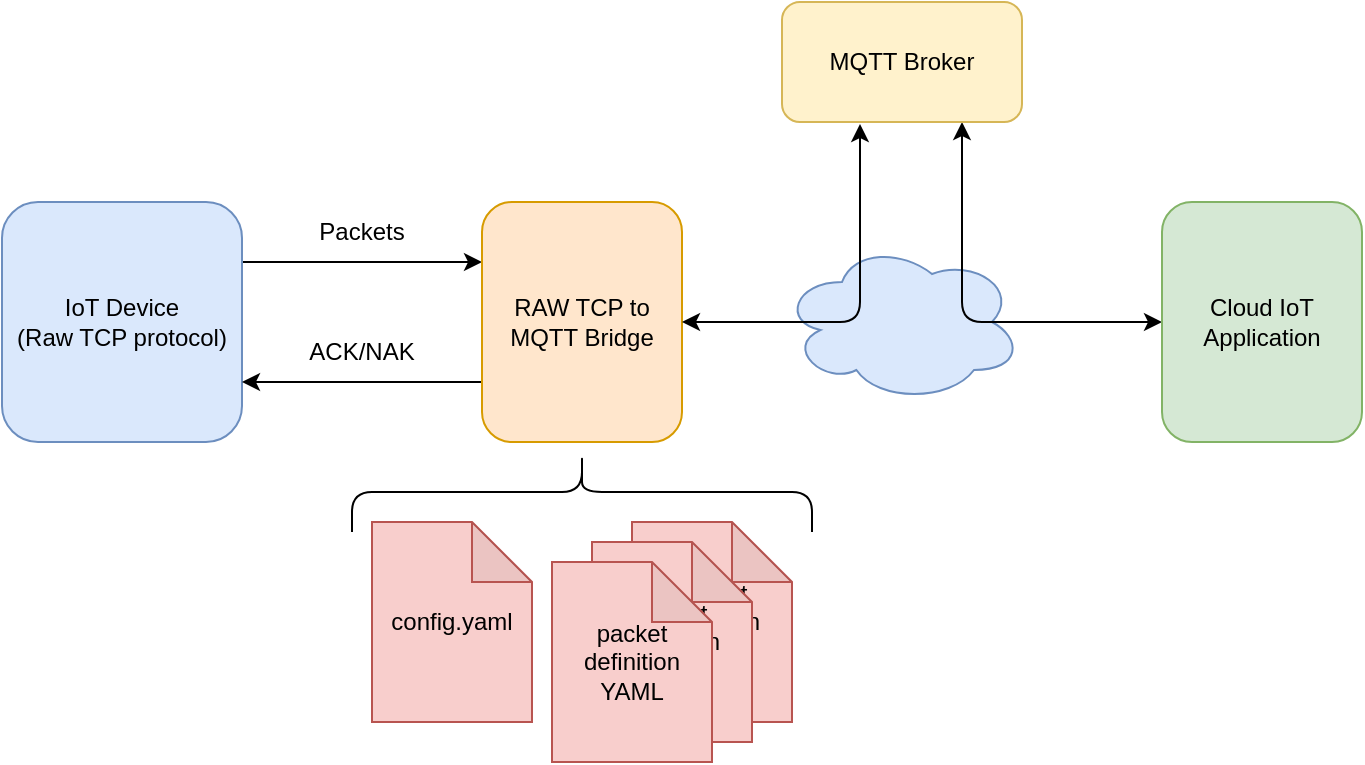 <mxfile>
    <diagram id="DuSiKNK870HAsRuSPn9i" name="Page-1">
        <mxGraphModel dx="919" dy="800" grid="1" gridSize="10" guides="1" tooltips="1" connect="1" arrows="1" fold="1" page="1" pageScale="1" pageWidth="827" pageHeight="1169" math="0" shadow="0">
            <root>
                <mxCell id="0"/>
                <mxCell id="1" parent="0"/>
                <mxCell id="4" style="edgeStyle=none;html=1;exitX=1;exitY=0.25;exitDx=0;exitDy=0;entryX=0;entryY=0.25;entryDx=0;entryDy=0;" edge="1" parent="1" source="2" target="3">
                    <mxGeometry relative="1" as="geometry"/>
                </mxCell>
                <mxCell id="2" value="IoT Device&lt;div&gt;(Raw TCP protocol)&lt;/div&gt;" style="rounded=1;whiteSpace=wrap;html=1;fillColor=#dae8fc;strokeColor=#6c8ebf;" vertex="1" parent="1">
                    <mxGeometry x="40" y="160" width="120" height="120" as="geometry"/>
                </mxCell>
                <mxCell id="5" style="edgeStyle=none;html=1;exitX=0;exitY=0.75;exitDx=0;exitDy=0;entryX=1;entryY=0.75;entryDx=0;entryDy=0;" edge="1" parent="1" source="3" target="2">
                    <mxGeometry relative="1" as="geometry"/>
                </mxCell>
                <mxCell id="3" value="RAW TCP to MQTT Bridge" style="rounded=1;whiteSpace=wrap;html=1;fillColor=#ffe6cc;strokeColor=#d79b00;" vertex="1" parent="1">
                    <mxGeometry x="280" y="160" width="100" height="120" as="geometry"/>
                </mxCell>
                <mxCell id="6" value="" style="ellipse;shape=cloud;whiteSpace=wrap;html=1;rounded=1;fillColor=#dae8fc;strokeColor=#6c8ebf;" vertex="1" parent="1">
                    <mxGeometry x="430" y="180" width="120" height="80" as="geometry"/>
                </mxCell>
                <mxCell id="10" style="edgeStyle=none;html=1;exitX=0.75;exitY=1;exitDx=0;exitDy=0;entryX=0;entryY=0.5;entryDx=0;entryDy=0;startArrow=classic;startFill=1;" edge="1" parent="1" source="7" target="8">
                    <mxGeometry relative="1" as="geometry">
                        <Array as="points">
                            <mxPoint x="520" y="220"/>
                        </Array>
                    </mxGeometry>
                </mxCell>
                <mxCell id="7" value="MQTT Broker" style="rounded=1;whiteSpace=wrap;html=1;fillColor=#fff2cc;strokeColor=#d6b656;" vertex="1" parent="1">
                    <mxGeometry x="430" y="60" width="120" height="60" as="geometry"/>
                </mxCell>
                <mxCell id="8" value="Cloud IoT Application" style="rounded=1;whiteSpace=wrap;html=1;fillColor=#d5e8d4;strokeColor=#82b366;" vertex="1" parent="1">
                    <mxGeometry x="620" y="160" width="100" height="120" as="geometry"/>
                </mxCell>
                <mxCell id="9" style="edgeStyle=none;html=1;exitX=1;exitY=0.5;exitDx=0;exitDy=0;entryX=0.325;entryY=1.017;entryDx=0;entryDy=0;entryPerimeter=0;startArrow=classic;startFill=1;" edge="1" parent="1" source="3" target="7">
                    <mxGeometry relative="1" as="geometry">
                        <Array as="points">
                            <mxPoint x="469" y="220"/>
                        </Array>
                    </mxGeometry>
                </mxCell>
                <mxCell id="11" value="config.yaml" style="shape=note;whiteSpace=wrap;html=1;backgroundOutline=1;darkOpacity=0.05;rounded=1;fillColor=#f8cecc;strokeColor=#b85450;" vertex="1" parent="1">
                    <mxGeometry x="225" y="320" width="80" height="100" as="geometry"/>
                </mxCell>
                <mxCell id="12" value="packet definition YAML" style="shape=note;whiteSpace=wrap;html=1;backgroundOutline=1;darkOpacity=0.05;rounded=1;fillColor=#f8cecc;strokeColor=#b85450;" vertex="1" parent="1">
                    <mxGeometry x="355" y="320" width="80" height="100" as="geometry"/>
                </mxCell>
                <mxCell id="13" value="packet definition YAML" style="shape=note;whiteSpace=wrap;html=1;backgroundOutline=1;darkOpacity=0.05;rounded=1;fillColor=#f8cecc;strokeColor=#b85450;" vertex="1" parent="1">
                    <mxGeometry x="335" y="330" width="80" height="100" as="geometry"/>
                </mxCell>
                <mxCell id="14" value="packet definition YAML" style="shape=note;whiteSpace=wrap;html=1;backgroundOutline=1;darkOpacity=0.05;rounded=1;fillColor=#f8cecc;strokeColor=#b85450;" vertex="1" parent="1">
                    <mxGeometry x="315" y="340" width="80" height="100" as="geometry"/>
                </mxCell>
                <mxCell id="15" value="" style="shape=curlyBracket;whiteSpace=wrap;html=1;rounded=1;flipH=1;labelPosition=right;verticalLabelPosition=middle;align=left;verticalAlign=middle;rotation=-90;size=0.5;" vertex="1" parent="1">
                    <mxGeometry x="310" y="190" width="40" height="230" as="geometry"/>
                </mxCell>
                <mxCell id="16" value="Packets" style="text;html=1;align=center;verticalAlign=middle;whiteSpace=wrap;rounded=0;fontFamily=Helvetica;fontSize=12;fontColor=default;" vertex="1" parent="1">
                    <mxGeometry x="190" y="160" width="60" height="30" as="geometry"/>
                </mxCell>
                <mxCell id="17" value="ACK/NAK" style="text;html=1;align=center;verticalAlign=middle;whiteSpace=wrap;rounded=0;fontFamily=Helvetica;fontSize=12;fontColor=default;" vertex="1" parent="1">
                    <mxGeometry x="190" y="220" width="60" height="30" as="geometry"/>
                </mxCell>
            </root>
        </mxGraphModel>
    </diagram>
</mxfile>